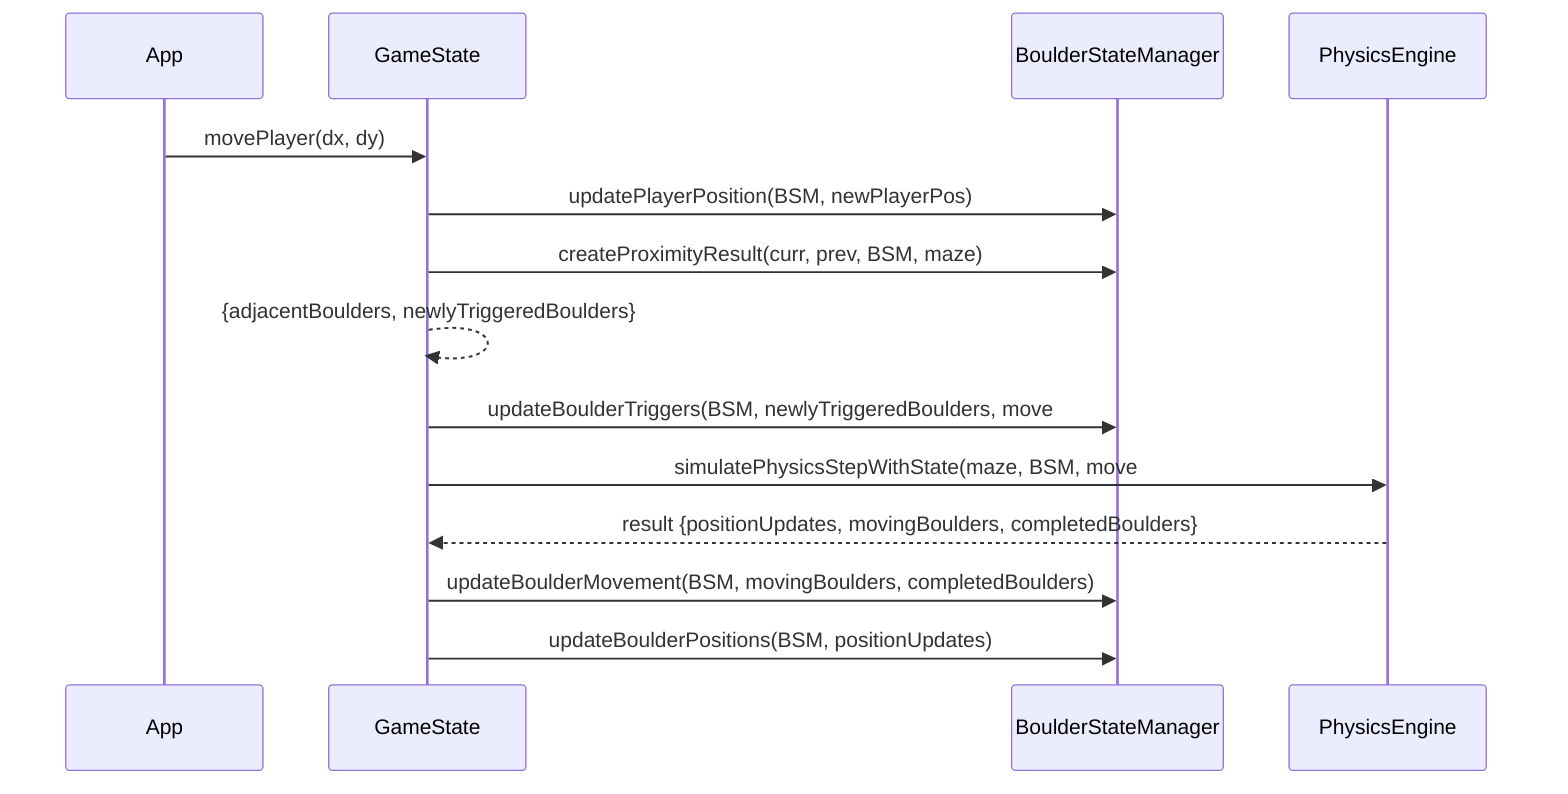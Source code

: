 sequenceDiagram
  participant App
  participant GameState
  participant BSM as BoulderStateManager
  participant Phys as PhysicsEngine

  App->>GameState: movePlayer(dx, dy)
  GameState->>BSM: updatePlayerPosition(BSM, newPlayerPos)
  GameState->>BSM: createProximityResult(curr, prev, BSM, maze)
  GameState-->>GameState: {adjacentBoulders, newlyTriggeredBoulders}
  GameState->>BSM: updateBoulderTriggers(BSM, newlyTriggeredBoulders, move#)
  GameState->>Phys: simulatePhysicsStepWithState(maze, BSM, move#)
  Phys-->>GameState: result {positionUpdates, movingBoulders, completedBoulders}
  GameState->>BSM: updateBoulderMovement(BSM, movingBoulders, completedBoulders)
  GameState->>BSM: updateBoulderPositions(BSM, positionUpdates)